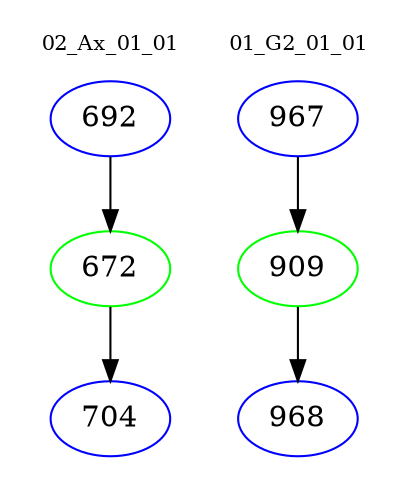 digraph{
subgraph cluster_0 {
color = white
label = "02_Ax_01_01";
fontsize=10;
T0_692 [label="692", color="blue"]
T0_692 -> T0_672 [color="black"]
T0_672 [label="672", color="green"]
T0_672 -> T0_704 [color="black"]
T0_704 [label="704", color="blue"]
}
subgraph cluster_1 {
color = white
label = "01_G2_01_01";
fontsize=10;
T1_967 [label="967", color="blue"]
T1_967 -> T1_909 [color="black"]
T1_909 [label="909", color="green"]
T1_909 -> T1_968 [color="black"]
T1_968 [label="968", color="blue"]
}
}
